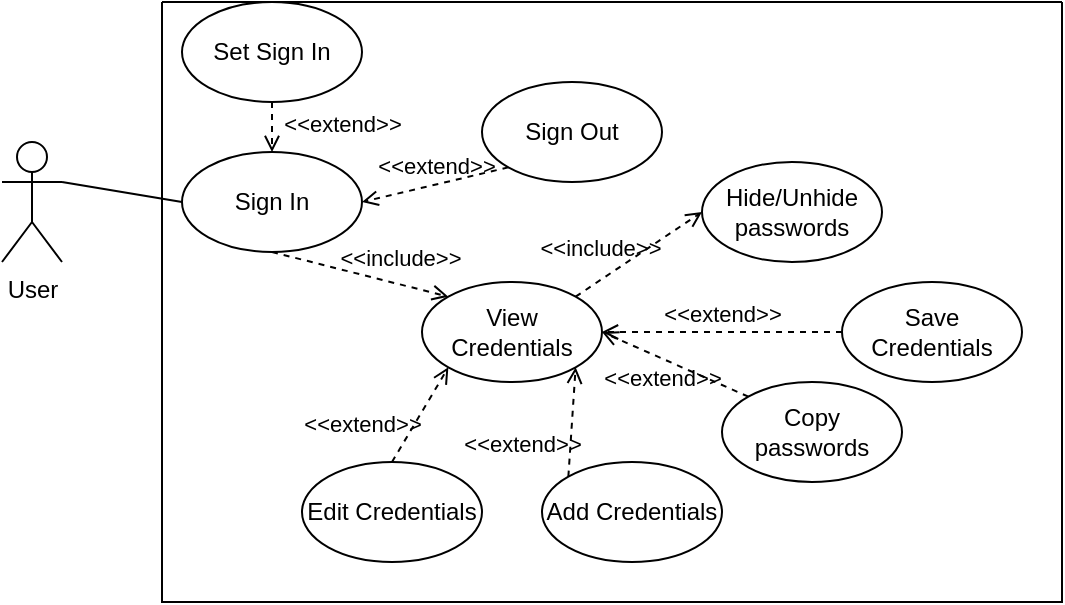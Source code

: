 <mxfile version="24.2.2" type="device">
  <diagram name="Page-1" id="sFf4b3YyXBVLJRdlfQBh">
    <mxGraphModel dx="756" dy="400" grid="1" gridSize="10" guides="1" tooltips="1" connect="1" arrows="1" fold="1" page="1" pageScale="1" pageWidth="1169" pageHeight="827" math="0" shadow="0">
      <root>
        <mxCell id="0" />
        <mxCell id="1" parent="0" />
        <mxCell id="wEPaZ30keEf7oGlMj-yY-1" value="" style="swimlane;startSize=0;" parent="1" vertex="1">
          <mxGeometry x="310" y="140" width="450" height="300" as="geometry" />
        </mxCell>
        <mxCell id="wEPaZ30keEf7oGlMj-yY-3" value="Sign In" style="ellipse;whiteSpace=wrap;html=1;" parent="wEPaZ30keEf7oGlMj-yY-1" vertex="1">
          <mxGeometry x="10" y="75" width="90" height="50" as="geometry" />
        </mxCell>
        <mxCell id="wEPaZ30keEf7oGlMj-yY-4" value="Set Sign In" style="ellipse;whiteSpace=wrap;html=1;" parent="wEPaZ30keEf7oGlMj-yY-1" vertex="1">
          <mxGeometry x="10" width="90" height="50" as="geometry" />
        </mxCell>
        <mxCell id="wEPaZ30keEf7oGlMj-yY-5" value="Sign Out" style="ellipse;whiteSpace=wrap;html=1;" parent="wEPaZ30keEf7oGlMj-yY-1" vertex="1">
          <mxGeometry x="160" y="40" width="90" height="50" as="geometry" />
        </mxCell>
        <mxCell id="wEPaZ30keEf7oGlMj-yY-6" value="View Credentials" style="ellipse;whiteSpace=wrap;html=1;" parent="wEPaZ30keEf7oGlMj-yY-1" vertex="1">
          <mxGeometry x="130" y="140" width="90" height="50" as="geometry" />
        </mxCell>
        <mxCell id="wEPaZ30keEf7oGlMj-yY-7" value="Hide/Unhide passwords" style="ellipse;whiteSpace=wrap;html=1;" parent="wEPaZ30keEf7oGlMj-yY-1" vertex="1">
          <mxGeometry x="270" y="80" width="90" height="50" as="geometry" />
        </mxCell>
        <mxCell id="wEPaZ30keEf7oGlMj-yY-8" value="Copy passwords" style="ellipse;whiteSpace=wrap;html=1;" parent="wEPaZ30keEf7oGlMj-yY-1" vertex="1">
          <mxGeometry x="280" y="190" width="90" height="50" as="geometry" />
        </mxCell>
        <mxCell id="mL8hyK8v3Te0kBC7LYM0-2" value="Edit Credentials" style="ellipse;whiteSpace=wrap;html=1;" parent="wEPaZ30keEf7oGlMj-yY-1" vertex="1">
          <mxGeometry x="70" y="230" width="90" height="50" as="geometry" />
        </mxCell>
        <mxCell id="mL8hyK8v3Te0kBC7LYM0-6" value="Add Credentials" style="ellipse;whiteSpace=wrap;html=1;" parent="wEPaZ30keEf7oGlMj-yY-1" vertex="1">
          <mxGeometry x="190" y="230" width="90" height="50" as="geometry" />
        </mxCell>
        <mxCell id="mL8hyK8v3Te0kBC7LYM0-8" value="Save Credentials" style="ellipse;whiteSpace=wrap;html=1;" parent="wEPaZ30keEf7oGlMj-yY-1" vertex="1">
          <mxGeometry x="340" y="140" width="90" height="50" as="geometry" />
        </mxCell>
        <mxCell id="1A38qkfNRPLfH7NeYKPI-2" value="&amp;lt;&amp;lt;include&amp;gt;&amp;gt;" style="html=1;verticalAlign=bottom;labelBackgroundColor=none;endArrow=open;endFill=0;dashed=1;rounded=0;entryX=0;entryY=0;entryDx=0;entryDy=0;exitX=0.5;exitY=1;exitDx=0;exitDy=0;" edge="1" parent="wEPaZ30keEf7oGlMj-yY-1" source="wEPaZ30keEf7oGlMj-yY-3" target="wEPaZ30keEf7oGlMj-yY-6">
          <mxGeometry x="0.419" y="4" width="160" relative="1" as="geometry">
            <mxPoint x="30" y="180" as="sourcePoint" />
            <mxPoint x="190" y="180" as="targetPoint" />
            <mxPoint as="offset" />
          </mxGeometry>
        </mxCell>
        <mxCell id="1A38qkfNRPLfH7NeYKPI-3" value="&amp;lt;&amp;lt;extend&amp;gt;&amp;gt;" style="html=1;verticalAlign=bottom;labelBackgroundColor=none;endArrow=open;endFill=0;dashed=1;rounded=0;entryX=0.5;entryY=0;entryDx=0;entryDy=0;exitX=0.5;exitY=1;exitDx=0;exitDy=0;" edge="1" parent="wEPaZ30keEf7oGlMj-yY-1" source="wEPaZ30keEf7oGlMj-yY-4" target="wEPaZ30keEf7oGlMj-yY-3">
          <mxGeometry x="0.6" y="35" width="160" relative="1" as="geometry">
            <mxPoint x="20" y="40" as="sourcePoint" />
            <mxPoint x="180" y="40" as="targetPoint" />
            <mxPoint as="offset" />
          </mxGeometry>
        </mxCell>
        <mxCell id="1A38qkfNRPLfH7NeYKPI-4" value="&amp;lt;&amp;lt;extend&amp;gt;&amp;gt;" style="html=1;verticalAlign=bottom;labelBackgroundColor=none;endArrow=open;endFill=0;dashed=1;rounded=0;entryX=1;entryY=0.5;entryDx=0;entryDy=0;exitX=0;exitY=1;exitDx=0;exitDy=0;" edge="1" parent="wEPaZ30keEf7oGlMj-yY-1" source="wEPaZ30keEf7oGlMj-yY-5" target="wEPaZ30keEf7oGlMj-yY-3">
          <mxGeometry width="160" relative="1" as="geometry">
            <mxPoint x="250" y="50" as="sourcePoint" />
            <mxPoint x="410" y="50" as="targetPoint" />
          </mxGeometry>
        </mxCell>
        <mxCell id="1A38qkfNRPLfH7NeYKPI-5" value="&amp;lt;&amp;lt;extend&amp;gt;&amp;gt;" style="html=1;verticalAlign=bottom;labelBackgroundColor=none;endArrow=open;endFill=0;dashed=1;rounded=0;entryX=0;entryY=1;entryDx=0;entryDy=0;exitX=0.5;exitY=0;exitDx=0;exitDy=0;" edge="1" parent="wEPaZ30keEf7oGlMj-yY-1" source="mL8hyK8v3Te0kBC7LYM0-2" target="wEPaZ30keEf7oGlMj-yY-6">
          <mxGeometry x="-0.965" y="18" width="160" relative="1" as="geometry">
            <mxPoint x="90" y="220" as="sourcePoint" />
            <mxPoint x="250" y="220" as="targetPoint" />
            <mxPoint as="offset" />
          </mxGeometry>
        </mxCell>
        <mxCell id="1A38qkfNRPLfH7NeYKPI-6" value="&amp;lt;&amp;lt;extend&amp;gt;&amp;gt;" style="html=1;verticalAlign=bottom;labelBackgroundColor=none;endArrow=open;endFill=0;dashed=1;rounded=0;entryX=1;entryY=1;entryDx=0;entryDy=0;exitX=0;exitY=0;exitDx=0;exitDy=0;" edge="1" parent="wEPaZ30keEf7oGlMj-yY-1" source="mL8hyK8v3Te0kBC7LYM0-6" target="wEPaZ30keEf7oGlMj-yY-6">
          <mxGeometry x="-0.791" y="24" width="160" relative="1" as="geometry">
            <mxPoint x="130" y="170" as="sourcePoint" />
            <mxPoint x="290" y="170" as="targetPoint" />
            <mxPoint as="offset" />
          </mxGeometry>
        </mxCell>
        <mxCell id="1A38qkfNRPLfH7NeYKPI-9" value="&amp;lt;&amp;lt;include&amp;gt;&amp;gt;" style="html=1;verticalAlign=bottom;labelBackgroundColor=none;endArrow=open;endFill=0;dashed=1;rounded=0;exitX=1;exitY=0;exitDx=0;exitDy=0;entryX=0;entryY=0.5;entryDx=0;entryDy=0;" edge="1" parent="wEPaZ30keEf7oGlMj-yY-1" source="wEPaZ30keEf7oGlMj-yY-6" target="wEPaZ30keEf7oGlMj-yY-7">
          <mxGeometry x="-0.515" y="6" width="160" relative="1" as="geometry">
            <mxPoint x="180" y="160" as="sourcePoint" />
            <mxPoint x="340" y="160" as="targetPoint" />
            <mxPoint as="offset" />
          </mxGeometry>
        </mxCell>
        <mxCell id="1A38qkfNRPLfH7NeYKPI-10" value="&amp;lt;&amp;lt;extend&amp;gt;&amp;gt;" style="html=1;verticalAlign=bottom;labelBackgroundColor=none;endArrow=open;endFill=0;dashed=1;rounded=0;entryX=1;entryY=0.5;entryDx=0;entryDy=0;exitX=0;exitY=0.5;exitDx=0;exitDy=0;" edge="1" parent="wEPaZ30keEf7oGlMj-yY-1" source="mL8hyK8v3Te0kBC7LYM0-8" target="wEPaZ30keEf7oGlMj-yY-6">
          <mxGeometry width="160" relative="1" as="geometry">
            <mxPoint x="190" y="140" as="sourcePoint" />
            <mxPoint x="350" y="140" as="targetPoint" />
          </mxGeometry>
        </mxCell>
        <mxCell id="1A38qkfNRPLfH7NeYKPI-11" value="&amp;lt;&amp;lt;extend&amp;gt;&amp;gt;" style="html=1;verticalAlign=bottom;labelBackgroundColor=none;endArrow=open;endFill=0;dashed=1;rounded=0;entryX=1;entryY=0.5;entryDx=0;entryDy=0;exitX=0;exitY=0;exitDx=0;exitDy=0;" edge="1" parent="wEPaZ30keEf7oGlMj-yY-1" source="wEPaZ30keEf7oGlMj-yY-8" target="wEPaZ30keEf7oGlMj-yY-6">
          <mxGeometry x="-0.015" y="17" width="160" relative="1" as="geometry">
            <mxPoint x="220" y="180" as="sourcePoint" />
            <mxPoint x="380" y="180" as="targetPoint" />
            <mxPoint as="offset" />
          </mxGeometry>
        </mxCell>
        <mxCell id="wEPaZ30keEf7oGlMj-yY-2" value="User" style="shape=umlActor;verticalLabelPosition=bottom;verticalAlign=top;html=1;outlineConnect=0;" parent="1" vertex="1">
          <mxGeometry x="230" y="210" width="30" height="60" as="geometry" />
        </mxCell>
        <mxCell id="wEPaZ30keEf7oGlMj-yY-14" value="" style="endArrow=none;html=1;rounded=0;entryX=1;entryY=0.333;entryDx=0;entryDy=0;entryPerimeter=0;exitX=0;exitY=0.5;exitDx=0;exitDy=0;" parent="1" source="wEPaZ30keEf7oGlMj-yY-3" target="wEPaZ30keEf7oGlMj-yY-2" edge="1">
          <mxGeometry width="50" height="50" relative="1" as="geometry">
            <mxPoint x="280" y="250" as="sourcePoint" />
            <mxPoint x="430" y="190" as="targetPoint" />
          </mxGeometry>
        </mxCell>
      </root>
    </mxGraphModel>
  </diagram>
</mxfile>
